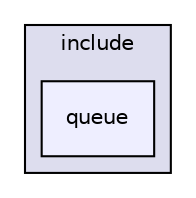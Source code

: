 digraph "queue" {
  compound=true
  node [ fontsize="10", fontname="Helvetica"];
  edge [ labelfontsize="10", labelfontname="Helvetica"];
  subgraph clusterdir_d44c64559bbebec7f509842c48db8b23 {
    graph [ bgcolor="#ddddee", pencolor="black", label="include" fontname="Helvetica", fontsize="10", URL="dir_d44c64559bbebec7f509842c48db8b23.html"]
  dir_cac49a9e31bf4f7cd5ab50e2700548d0 [shape=box, label="queue", style="filled", fillcolor="#eeeeff", pencolor="black", URL="dir_cac49a9e31bf4f7cd5ab50e2700548d0.html"];
  }
}
